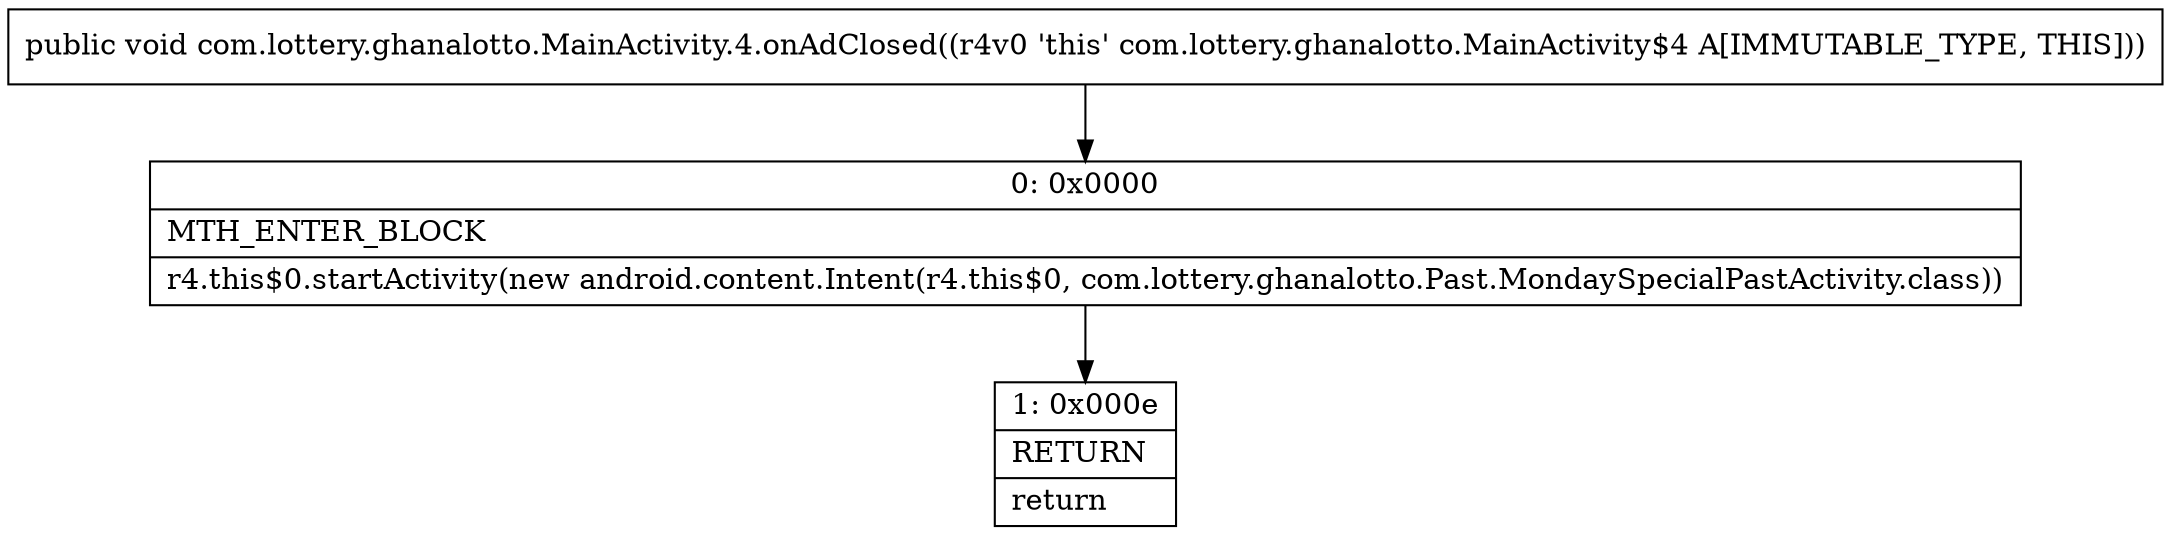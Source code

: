 digraph "CFG forcom.lottery.ghanalotto.MainActivity.4.onAdClosed()V" {
Node_0 [shape=record,label="{0\:\ 0x0000|MTH_ENTER_BLOCK\l|r4.this$0.startActivity(new android.content.Intent(r4.this$0, com.lottery.ghanalotto.Past.MondaySpecialPastActivity.class))\l}"];
Node_1 [shape=record,label="{1\:\ 0x000e|RETURN\l|return\l}"];
MethodNode[shape=record,label="{public void com.lottery.ghanalotto.MainActivity.4.onAdClosed((r4v0 'this' com.lottery.ghanalotto.MainActivity$4 A[IMMUTABLE_TYPE, THIS])) }"];
MethodNode -> Node_0;
Node_0 -> Node_1;
}

